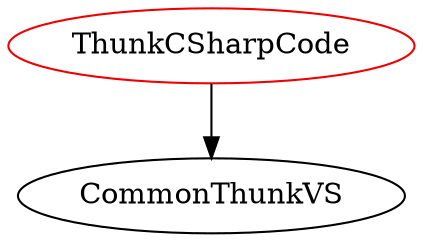 digraph thunkcsharpcode{
ThunkCSharpCode	[shape=oval, color=red2, label="ThunkCSharpCode"];
ThunkCSharpCode -> CommonThunkVS;
}
